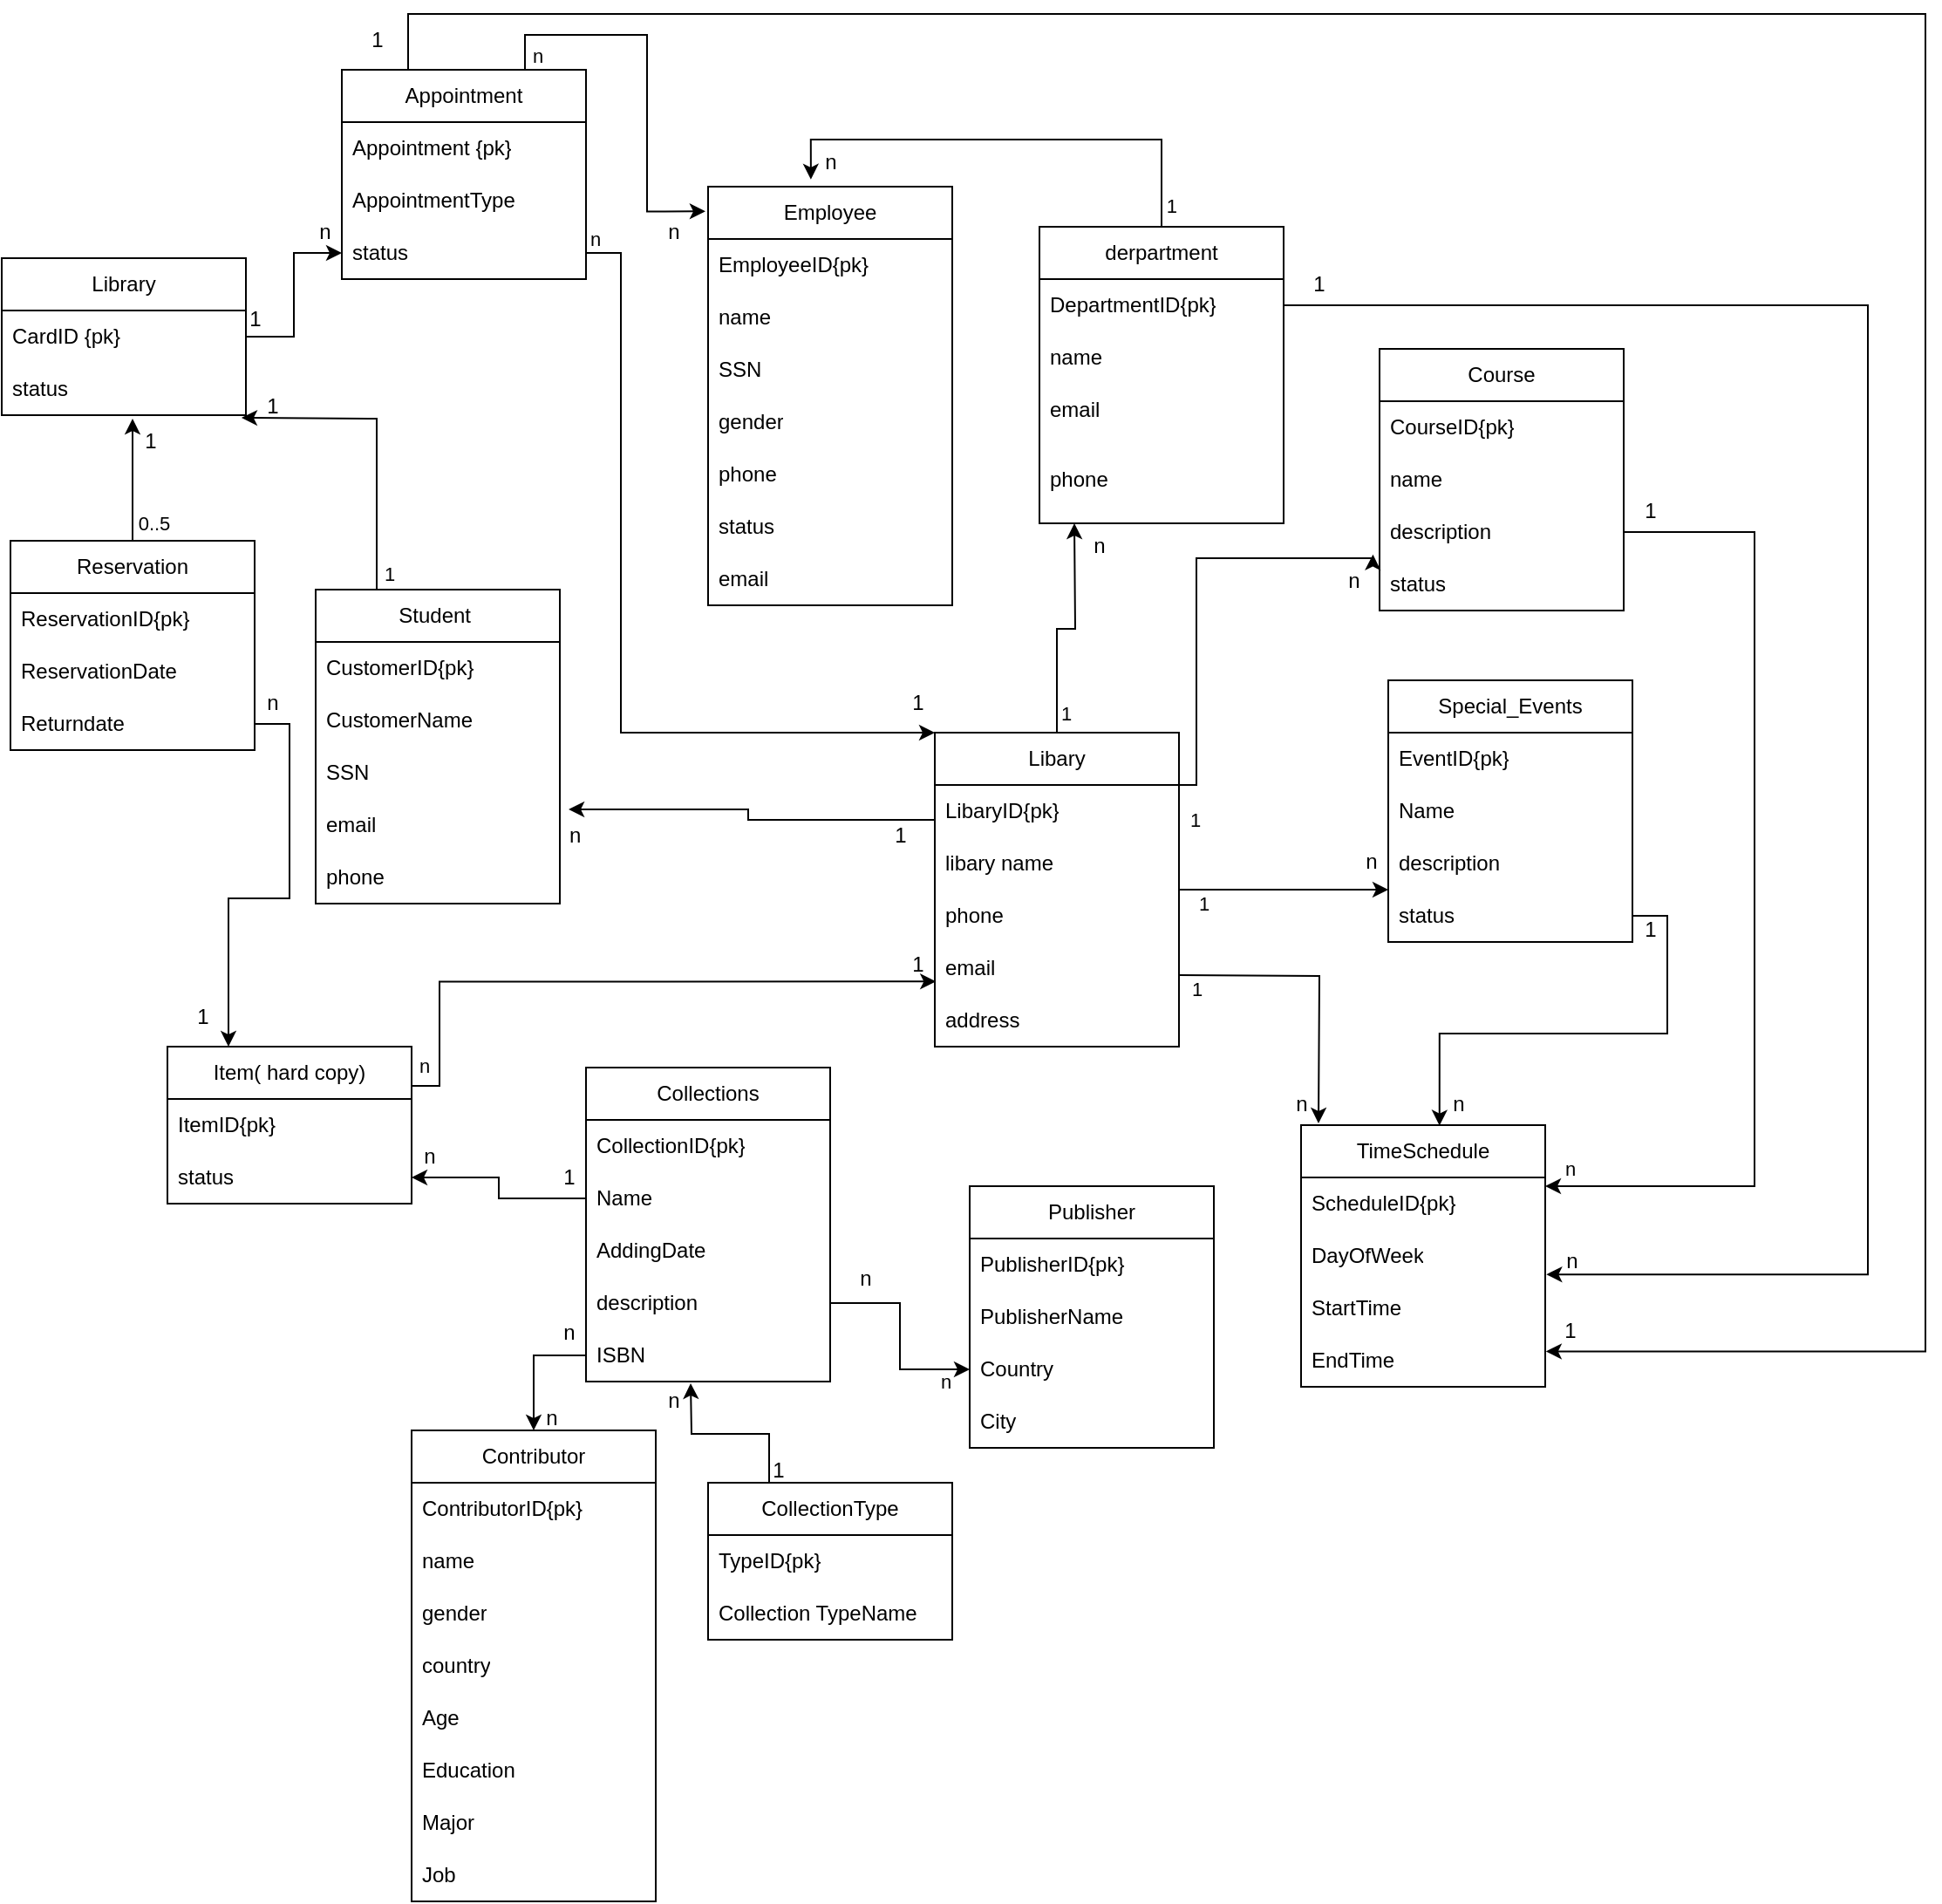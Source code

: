 <mxfile version="24.3.1" type="github">
  <diagram id="R2lEEEUBdFMjLlhIrx00" name="Page-1">
    <mxGraphModel dx="1290" dy="565" grid="1" gridSize="10" guides="1" tooltips="1" connect="1" arrows="1" fold="1" page="1" pageScale="1" pageWidth="850" pageHeight="1100" math="0" shadow="0" extFonts="Permanent Marker^https://fonts.googleapis.com/css?family=Permanent+Marker">
      <root>
        <mxCell id="0" />
        <mxCell id="1" parent="0" />
        <mxCell id="1Fqq7xXNquONdKFmuxsR-6" value="Library" style="swimlane;fontStyle=0;childLayout=stackLayout;horizontal=1;startSize=30;horizontalStack=0;resizeParent=1;resizeParentMax=0;resizeLast=0;collapsible=1;marginBottom=0;whiteSpace=wrap;html=1;" parent="1" vertex="1">
          <mxGeometry x="45" y="168" width="140" height="90" as="geometry" />
        </mxCell>
        <mxCell id="1Fqq7xXNquONdKFmuxsR-7" value="CardID {pk}" style="text;strokeColor=none;fillColor=none;align=left;verticalAlign=middle;spacingLeft=4;spacingRight=4;overflow=hidden;points=[[0,0.5],[1,0.5]];portConstraint=eastwest;rotatable=0;whiteSpace=wrap;html=1;" parent="1Fqq7xXNquONdKFmuxsR-6" vertex="1">
          <mxGeometry y="30" width="140" height="30" as="geometry" />
        </mxCell>
        <mxCell id="1Fqq7xXNquONdKFmuxsR-8" value="status" style="text;strokeColor=none;fillColor=none;align=left;verticalAlign=middle;spacingLeft=4;spacingRight=4;overflow=hidden;points=[[0,0.5],[1,0.5]];portConstraint=eastwest;rotatable=0;whiteSpace=wrap;html=1;" parent="1Fqq7xXNquONdKFmuxsR-6" vertex="1">
          <mxGeometry y="60" width="140" height="30" as="geometry" />
        </mxCell>
        <mxCell id="1Fqq7xXNquONdKFmuxsR-174" style="edgeStyle=orthogonalEdgeStyle;rounded=0;orthogonalLoop=1;jettySize=auto;html=1;exitX=0.75;exitY=0;exitDx=0;exitDy=0;entryX=-0.011;entryY=0.059;entryDx=0;entryDy=0;entryPerimeter=0;" parent="1" source="1Fqq7xXNquONdKFmuxsR-22" target="1Fqq7xXNquONdKFmuxsR-88" edge="1">
          <mxGeometry relative="1" as="geometry">
            <mxPoint x="530" y="20" as="targetPoint" />
          </mxGeometry>
        </mxCell>
        <mxCell id="1Fqq7xXNquONdKFmuxsR-175" value="n" style="edgeLabel;html=1;align=center;verticalAlign=middle;resizable=0;points=[];" parent="1Fqq7xXNquONdKFmuxsR-174" vertex="1" connectable="0">
          <mxGeometry x="-0.926" y="-7" relative="1" as="geometry">
            <mxPoint as="offset" />
          </mxGeometry>
        </mxCell>
        <mxCell id="1Fqq7xXNquONdKFmuxsR-177" style="edgeStyle=orthogonalEdgeStyle;rounded=0;orthogonalLoop=1;jettySize=auto;html=1;entryX=1.06;entryY=0.324;entryDx=0;entryDy=0;entryPerimeter=0;" parent="1" edge="1">
          <mxGeometry relative="1" as="geometry">
            <mxPoint x="930.4" y="794.72" as="targetPoint" />
            <mxPoint x="278" y="60" as="sourcePoint" />
            <Array as="points">
              <mxPoint x="278" y="28" />
              <mxPoint x="1148" y="28" />
              <mxPoint x="1148" y="795" />
            </Array>
          </mxGeometry>
        </mxCell>
        <mxCell id="1Fqq7xXNquONdKFmuxsR-22" value="Appointment" style="swimlane;fontStyle=0;childLayout=stackLayout;horizontal=1;startSize=30;horizontalStack=0;resizeParent=1;resizeParentMax=0;resizeLast=0;collapsible=1;marginBottom=0;whiteSpace=wrap;html=1;" parent="1" vertex="1">
          <mxGeometry x="240" y="60" width="140" height="120" as="geometry" />
        </mxCell>
        <mxCell id="1Fqq7xXNquONdKFmuxsR-23" value="Appointment {pk}" style="text;strokeColor=none;fillColor=none;align=left;verticalAlign=middle;spacingLeft=4;spacingRight=4;overflow=hidden;points=[[0,0.5],[1,0.5]];portConstraint=eastwest;rotatable=0;whiteSpace=wrap;html=1;" parent="1Fqq7xXNquONdKFmuxsR-22" vertex="1">
          <mxGeometry y="30" width="140" height="30" as="geometry" />
        </mxCell>
        <mxCell id="1Fqq7xXNquONdKFmuxsR-24" value="AppointmentType" style="text;strokeColor=none;fillColor=none;align=left;verticalAlign=middle;spacingLeft=4;spacingRight=4;overflow=hidden;points=[[0,0.5],[1,0.5]];portConstraint=eastwest;rotatable=0;whiteSpace=wrap;html=1;" parent="1Fqq7xXNquONdKFmuxsR-22" vertex="1">
          <mxGeometry y="60" width="140" height="30" as="geometry" />
        </mxCell>
        <mxCell id="1Fqq7xXNquONdKFmuxsR-99" value="status" style="text;strokeColor=none;fillColor=none;align=left;verticalAlign=middle;spacingLeft=4;spacingRight=4;overflow=hidden;points=[[0,0.5],[1,0.5]];portConstraint=eastwest;rotatable=0;whiteSpace=wrap;html=1;" parent="1Fqq7xXNquONdKFmuxsR-22" vertex="1">
          <mxGeometry y="90" width="140" height="30" as="geometry" />
        </mxCell>
        <mxCell id="1Fqq7xXNquONdKFmuxsR-218" style="edgeStyle=orthogonalEdgeStyle;rounded=0;orthogonalLoop=1;jettySize=auto;html=1;exitX=0.5;exitY=0;exitDx=0;exitDy=0;" parent="1" source="1Fqq7xXNquONdKFmuxsR-27" edge="1">
          <mxGeometry relative="1" as="geometry">
            <mxPoint x="120" y="260" as="targetPoint" />
          </mxGeometry>
        </mxCell>
        <mxCell id="1Fqq7xXNquONdKFmuxsR-220" value="0..5" style="edgeLabel;html=1;align=center;verticalAlign=middle;resizable=0;points=[];" parent="1Fqq7xXNquONdKFmuxsR-218" vertex="1" connectable="0">
          <mxGeometry x="-0.705" y="-7" relative="1" as="geometry">
            <mxPoint x="5" as="offset" />
          </mxGeometry>
        </mxCell>
        <mxCell id="1Fqq7xXNquONdKFmuxsR-27" value="Reservation" style="swimlane;fontStyle=0;childLayout=stackLayout;horizontal=1;startSize=30;horizontalStack=0;resizeParent=1;resizeParentMax=0;resizeLast=0;collapsible=1;marginBottom=0;whiteSpace=wrap;html=1;" parent="1" vertex="1">
          <mxGeometry x="50" y="330" width="140" height="120" as="geometry" />
        </mxCell>
        <mxCell id="1Fqq7xXNquONdKFmuxsR-28" value="ReservationID{pk}" style="text;strokeColor=none;fillColor=none;align=left;verticalAlign=middle;spacingLeft=4;spacingRight=4;overflow=hidden;points=[[0,0.5],[1,0.5]];portConstraint=eastwest;rotatable=0;whiteSpace=wrap;html=1;" parent="1Fqq7xXNquONdKFmuxsR-27" vertex="1">
          <mxGeometry y="30" width="140" height="30" as="geometry" />
        </mxCell>
        <mxCell id="1Fqq7xXNquONdKFmuxsR-29" value="ReservationDate" style="text;strokeColor=none;fillColor=none;align=left;verticalAlign=middle;spacingLeft=4;spacingRight=4;overflow=hidden;points=[[0,0.5],[1,0.5]];portConstraint=eastwest;rotatable=0;whiteSpace=wrap;html=1;" parent="1Fqq7xXNquONdKFmuxsR-27" vertex="1">
          <mxGeometry y="60" width="140" height="30" as="geometry" />
        </mxCell>
        <mxCell id="1Fqq7xXNquONdKFmuxsR-30" value="Returndate" style="text;strokeColor=none;fillColor=none;align=left;verticalAlign=middle;spacingLeft=4;spacingRight=4;overflow=hidden;points=[[0,0.5],[1,0.5]];portConstraint=eastwest;rotatable=0;whiteSpace=wrap;html=1;" parent="1Fqq7xXNquONdKFmuxsR-27" vertex="1">
          <mxGeometry y="90" width="140" height="30" as="geometry" />
        </mxCell>
        <mxCell id="1Fqq7xXNquONdKFmuxsR-221" style="edgeStyle=orthogonalEdgeStyle;rounded=0;orthogonalLoop=1;jettySize=auto;html=1;exitX=0.25;exitY=0;exitDx=0;exitDy=0;entryX=0.982;entryY=1.05;entryDx=0;entryDy=0;entryPerimeter=0;" parent="1" source="1Fqq7xXNquONdKFmuxsR-35" target="1Fqq7xXNquONdKFmuxsR-8" edge="1">
          <mxGeometry relative="1" as="geometry">
            <mxPoint x="254.75" y="240" as="targetPoint" />
            <Array as="points">
              <mxPoint x="255" y="260" />
              <mxPoint x="183" y="260" />
            </Array>
          </mxGeometry>
        </mxCell>
        <mxCell id="1Fqq7xXNquONdKFmuxsR-222" value="1" style="edgeLabel;html=1;align=center;verticalAlign=middle;resizable=0;points=[];" parent="1Fqq7xXNquONdKFmuxsR-221" vertex="1" connectable="0">
          <mxGeometry x="-0.892" y="-3" relative="1" as="geometry">
            <mxPoint x="4" as="offset" />
          </mxGeometry>
        </mxCell>
        <mxCell id="1Fqq7xXNquONdKFmuxsR-35" value="Student&amp;nbsp;" style="swimlane;fontStyle=0;childLayout=stackLayout;horizontal=1;startSize=30;horizontalStack=0;resizeParent=1;resizeParentMax=0;resizeLast=0;collapsible=1;marginBottom=0;whiteSpace=wrap;html=1;" parent="1" vertex="1">
          <mxGeometry x="225" y="358" width="140" height="180" as="geometry" />
        </mxCell>
        <mxCell id="1Fqq7xXNquONdKFmuxsR-36" value="CustomerID{pk}" style="text;strokeColor=none;fillColor=none;align=left;verticalAlign=middle;spacingLeft=4;spacingRight=4;overflow=hidden;points=[[0,0.5],[1,0.5]];portConstraint=eastwest;rotatable=0;whiteSpace=wrap;html=1;" parent="1Fqq7xXNquONdKFmuxsR-35" vertex="1">
          <mxGeometry y="30" width="140" height="30" as="geometry" />
        </mxCell>
        <mxCell id="1Fqq7xXNquONdKFmuxsR-40" value="CustomerName" style="text;strokeColor=none;fillColor=none;align=left;verticalAlign=middle;spacingLeft=4;spacingRight=4;overflow=hidden;points=[[0,0.5],[1,0.5]];portConstraint=eastwest;rotatable=0;whiteSpace=wrap;html=1;" parent="1Fqq7xXNquONdKFmuxsR-35" vertex="1">
          <mxGeometry y="60" width="140" height="30" as="geometry" />
        </mxCell>
        <mxCell id="1Fqq7xXNquONdKFmuxsR-37" value="SSN" style="text;strokeColor=none;fillColor=none;align=left;verticalAlign=middle;spacingLeft=4;spacingRight=4;overflow=hidden;points=[[0,0.5],[1,0.5]];portConstraint=eastwest;rotatable=0;whiteSpace=wrap;html=1;" parent="1Fqq7xXNquONdKFmuxsR-35" vertex="1">
          <mxGeometry y="90" width="140" height="30" as="geometry" />
        </mxCell>
        <mxCell id="1Fqq7xXNquONdKFmuxsR-38" value="email" style="text;strokeColor=none;fillColor=none;align=left;verticalAlign=middle;spacingLeft=4;spacingRight=4;overflow=hidden;points=[[0,0.5],[1,0.5]];portConstraint=eastwest;rotatable=0;whiteSpace=wrap;html=1;" parent="1Fqq7xXNquONdKFmuxsR-35" vertex="1">
          <mxGeometry y="120" width="140" height="30" as="geometry" />
        </mxCell>
        <mxCell id="1Fqq7xXNquONdKFmuxsR-43" value="phone" style="text;strokeColor=none;fillColor=none;align=left;verticalAlign=middle;spacingLeft=4;spacingRight=4;overflow=hidden;points=[[0,0.5],[1,0.5]];portConstraint=eastwest;rotatable=0;whiteSpace=wrap;html=1;" parent="1Fqq7xXNquONdKFmuxsR-35" vertex="1">
          <mxGeometry y="150" width="140" height="30" as="geometry" />
        </mxCell>
        <mxCell id="1Fqq7xXNquONdKFmuxsR-131" style="edgeStyle=orthogonalEdgeStyle;rounded=0;orthogonalLoop=1;jettySize=auto;html=1;exitX=1;exitY=0.25;exitDx=0;exitDy=0;entryX=0.033;entryY=-0.244;entryDx=0;entryDy=0;entryPerimeter=0;" parent="1" edge="1">
          <mxGeometry relative="1" as="geometry">
            <mxPoint x="580.62" y="582.68" as="targetPoint" />
            <mxPoint x="276.0" y="642.5" as="sourcePoint" />
            <Array as="points">
              <mxPoint x="296" y="643" />
              <mxPoint x="296" y="583" />
            </Array>
          </mxGeometry>
        </mxCell>
        <mxCell id="1Fqq7xXNquONdKFmuxsR-133" value="n" style="edgeLabel;html=1;align=center;verticalAlign=middle;resizable=0;points=[];" parent="1Fqq7xXNquONdKFmuxsR-131" vertex="1" connectable="0">
          <mxGeometry x="-0.825" y="9" relative="1" as="geometry">
            <mxPoint as="offset" />
          </mxGeometry>
        </mxCell>
        <mxCell id="1Fqq7xXNquONdKFmuxsR-44" value="Item( hard copy)" style="swimlane;fontStyle=0;childLayout=stackLayout;horizontal=1;startSize=30;horizontalStack=0;resizeParent=1;resizeParentMax=0;resizeLast=0;collapsible=1;marginBottom=0;whiteSpace=wrap;html=1;" parent="1" vertex="1">
          <mxGeometry x="140" y="620" width="140" height="90" as="geometry" />
        </mxCell>
        <mxCell id="1Fqq7xXNquONdKFmuxsR-45" value="ItemID{pk}" style="text;strokeColor=none;fillColor=none;align=left;verticalAlign=middle;spacingLeft=4;spacingRight=4;overflow=hidden;points=[[0,0.5],[1,0.5]];portConstraint=eastwest;rotatable=0;whiteSpace=wrap;html=1;" parent="1Fqq7xXNquONdKFmuxsR-44" vertex="1">
          <mxGeometry y="30" width="140" height="30" as="geometry" />
        </mxCell>
        <mxCell id="1Fqq7xXNquONdKFmuxsR-46" value="status" style="text;strokeColor=none;fillColor=none;align=left;verticalAlign=middle;spacingLeft=4;spacingRight=4;overflow=hidden;points=[[0,0.5],[1,0.5]];portConstraint=eastwest;rotatable=0;whiteSpace=wrap;html=1;" parent="1Fqq7xXNquONdKFmuxsR-44" vertex="1">
          <mxGeometry y="60" width="140" height="30" as="geometry" />
        </mxCell>
        <mxCell id="1Fqq7xXNquONdKFmuxsR-48" value="Collections" style="swimlane;fontStyle=0;childLayout=stackLayout;horizontal=1;startSize=30;horizontalStack=0;resizeParent=1;resizeParentMax=0;resizeLast=0;collapsible=1;marginBottom=0;whiteSpace=wrap;html=1;" parent="1" vertex="1">
          <mxGeometry x="380" y="632" width="140" height="180" as="geometry" />
        </mxCell>
        <mxCell id="1Fqq7xXNquONdKFmuxsR-49" value="CollectionID{pk}" style="text;strokeColor=none;fillColor=none;align=left;verticalAlign=middle;spacingLeft=4;spacingRight=4;overflow=hidden;points=[[0,0.5],[1,0.5]];portConstraint=eastwest;rotatable=0;whiteSpace=wrap;html=1;" parent="1Fqq7xXNquONdKFmuxsR-48" vertex="1">
          <mxGeometry y="30" width="140" height="30" as="geometry" />
        </mxCell>
        <mxCell id="1Fqq7xXNquONdKFmuxsR-50" value="Name" style="text;strokeColor=none;fillColor=none;align=left;verticalAlign=middle;spacingLeft=4;spacingRight=4;overflow=hidden;points=[[0,0.5],[1,0.5]];portConstraint=eastwest;rotatable=0;whiteSpace=wrap;html=1;" parent="1Fqq7xXNquONdKFmuxsR-48" vertex="1">
          <mxGeometry y="60" width="140" height="30" as="geometry" />
        </mxCell>
        <mxCell id="1Fqq7xXNquONdKFmuxsR-51" value="AddingDate" style="text;strokeColor=none;fillColor=none;align=left;verticalAlign=middle;spacingLeft=4;spacingRight=4;overflow=hidden;points=[[0,0.5],[1,0.5]];portConstraint=eastwest;rotatable=0;whiteSpace=wrap;html=1;" parent="1Fqq7xXNquONdKFmuxsR-48" vertex="1">
          <mxGeometry y="90" width="140" height="30" as="geometry" />
        </mxCell>
        <mxCell id="1Fqq7xXNquONdKFmuxsR-52" value="description" style="text;strokeColor=none;fillColor=none;align=left;verticalAlign=middle;spacingLeft=4;spacingRight=4;overflow=hidden;points=[[0,0.5],[1,0.5]];portConstraint=eastwest;rotatable=0;whiteSpace=wrap;html=1;" parent="1Fqq7xXNquONdKFmuxsR-48" vertex="1">
          <mxGeometry y="120" width="140" height="30" as="geometry" />
        </mxCell>
        <mxCell id="1Fqq7xXNquONdKFmuxsR-53" value="ISBN" style="text;strokeColor=none;fillColor=none;align=left;verticalAlign=middle;spacingLeft=4;spacingRight=4;overflow=hidden;points=[[0,0.5],[1,0.5]];portConstraint=eastwest;rotatable=0;whiteSpace=wrap;html=1;" parent="1Fqq7xXNquONdKFmuxsR-48" vertex="1">
          <mxGeometry y="150" width="140" height="30" as="geometry" />
        </mxCell>
        <mxCell id="1Fqq7xXNquONdKFmuxsR-54" value="Contributor" style="swimlane;fontStyle=0;childLayout=stackLayout;horizontal=1;startSize=30;horizontalStack=0;resizeParent=1;resizeParentMax=0;resizeLast=0;collapsible=1;marginBottom=0;whiteSpace=wrap;html=1;" parent="1" vertex="1">
          <mxGeometry x="280" y="840" width="140" height="270" as="geometry" />
        </mxCell>
        <mxCell id="1Fqq7xXNquONdKFmuxsR-55" value="ContributorID{pk}" style="text;strokeColor=none;fillColor=none;align=left;verticalAlign=middle;spacingLeft=4;spacingRight=4;overflow=hidden;points=[[0,0.5],[1,0.5]];portConstraint=eastwest;rotatable=0;whiteSpace=wrap;html=1;" parent="1Fqq7xXNquONdKFmuxsR-54" vertex="1">
          <mxGeometry y="30" width="140" height="30" as="geometry" />
        </mxCell>
        <mxCell id="1Fqq7xXNquONdKFmuxsR-56" value="name" style="text;strokeColor=none;fillColor=none;align=left;verticalAlign=middle;spacingLeft=4;spacingRight=4;overflow=hidden;points=[[0,0.5],[1,0.5]];portConstraint=eastwest;rotatable=0;whiteSpace=wrap;html=1;" parent="1Fqq7xXNquONdKFmuxsR-54" vertex="1">
          <mxGeometry y="60" width="140" height="30" as="geometry" />
        </mxCell>
        <mxCell id="1Fqq7xXNquONdKFmuxsR-57" value="gender" style="text;strokeColor=none;fillColor=none;align=left;verticalAlign=middle;spacingLeft=4;spacingRight=4;overflow=hidden;points=[[0,0.5],[1,0.5]];portConstraint=eastwest;rotatable=0;whiteSpace=wrap;html=1;" parent="1Fqq7xXNquONdKFmuxsR-54" vertex="1">
          <mxGeometry y="90" width="140" height="30" as="geometry" />
        </mxCell>
        <mxCell id="1Fqq7xXNquONdKFmuxsR-58" value="country" style="text;strokeColor=none;fillColor=none;align=left;verticalAlign=middle;spacingLeft=4;spacingRight=4;overflow=hidden;points=[[0,0.5],[1,0.5]];portConstraint=eastwest;rotatable=0;whiteSpace=wrap;html=1;" parent="1Fqq7xXNquONdKFmuxsR-54" vertex="1">
          <mxGeometry y="120" width="140" height="30" as="geometry" />
        </mxCell>
        <mxCell id="1Fqq7xXNquONdKFmuxsR-60" value="Age" style="text;strokeColor=none;fillColor=none;align=left;verticalAlign=middle;spacingLeft=4;spacingRight=4;overflow=hidden;points=[[0,0.5],[1,0.5]];portConstraint=eastwest;rotatable=0;whiteSpace=wrap;html=1;" parent="1Fqq7xXNquONdKFmuxsR-54" vertex="1">
          <mxGeometry y="150" width="140" height="30" as="geometry" />
        </mxCell>
        <mxCell id="1Fqq7xXNquONdKFmuxsR-61" value="Education" style="text;strokeColor=none;fillColor=none;align=left;verticalAlign=middle;spacingLeft=4;spacingRight=4;overflow=hidden;points=[[0,0.5],[1,0.5]];portConstraint=eastwest;rotatable=0;whiteSpace=wrap;html=1;" parent="1Fqq7xXNquONdKFmuxsR-54" vertex="1">
          <mxGeometry y="180" width="140" height="30" as="geometry" />
        </mxCell>
        <mxCell id="1Fqq7xXNquONdKFmuxsR-62" value="Major" style="text;strokeColor=none;fillColor=none;align=left;verticalAlign=middle;spacingLeft=4;spacingRight=4;overflow=hidden;points=[[0,0.5],[1,0.5]];portConstraint=eastwest;rotatable=0;whiteSpace=wrap;html=1;" parent="1Fqq7xXNquONdKFmuxsR-54" vertex="1">
          <mxGeometry y="210" width="140" height="30" as="geometry" />
        </mxCell>
        <mxCell id="1Fqq7xXNquONdKFmuxsR-63" value="Job" style="text;strokeColor=none;fillColor=none;align=left;verticalAlign=middle;spacingLeft=4;spacingRight=4;overflow=hidden;points=[[0,0.5],[1,0.5]];portConstraint=eastwest;rotatable=0;whiteSpace=wrap;html=1;" parent="1Fqq7xXNquONdKFmuxsR-54" vertex="1">
          <mxGeometry y="240" width="140" height="30" as="geometry" />
        </mxCell>
        <mxCell id="1Fqq7xXNquONdKFmuxsR-145" style="edgeStyle=orthogonalEdgeStyle;rounded=0;orthogonalLoop=1;jettySize=auto;html=1;exitX=0.25;exitY=0;exitDx=0;exitDy=0;" parent="1" source="1Fqq7xXNquONdKFmuxsR-64" edge="1">
          <mxGeometry relative="1" as="geometry">
            <mxPoint x="440.0" y="813" as="targetPoint" />
            <mxPoint x="485.0" y="863" as="sourcePoint" />
          </mxGeometry>
        </mxCell>
        <mxCell id="1Fqq7xXNquONdKFmuxsR-64" value="CollectionType" style="swimlane;fontStyle=0;childLayout=stackLayout;horizontal=1;startSize=30;horizontalStack=0;resizeParent=1;resizeParentMax=0;resizeLast=0;collapsible=1;marginBottom=0;whiteSpace=wrap;html=1;" parent="1" vertex="1">
          <mxGeometry x="450" y="870" width="140" height="90" as="geometry" />
        </mxCell>
        <mxCell id="1Fqq7xXNquONdKFmuxsR-65" value="TypeID{pk}" style="text;strokeColor=none;fillColor=none;align=left;verticalAlign=middle;spacingLeft=4;spacingRight=4;overflow=hidden;points=[[0,0.5],[1,0.5]];portConstraint=eastwest;rotatable=0;whiteSpace=wrap;html=1;" parent="1Fqq7xXNquONdKFmuxsR-64" vertex="1">
          <mxGeometry y="30" width="140" height="30" as="geometry" />
        </mxCell>
        <mxCell id="1Fqq7xXNquONdKFmuxsR-66" value="Collection TypeName" style="text;strokeColor=none;fillColor=none;align=left;verticalAlign=middle;spacingLeft=4;spacingRight=4;overflow=hidden;points=[[0,0.5],[1,0.5]];portConstraint=eastwest;rotatable=0;whiteSpace=wrap;html=1;" parent="1Fqq7xXNquONdKFmuxsR-64" vertex="1">
          <mxGeometry y="60" width="140" height="30" as="geometry" />
        </mxCell>
        <mxCell id="1Fqq7xXNquONdKFmuxsR-68" value="Publisher" style="swimlane;fontStyle=0;childLayout=stackLayout;horizontal=1;startSize=30;horizontalStack=0;resizeParent=1;resizeParentMax=0;resizeLast=0;collapsible=1;marginBottom=0;whiteSpace=wrap;html=1;" parent="1" vertex="1">
          <mxGeometry x="600" y="700" width="140" height="150" as="geometry" />
        </mxCell>
        <mxCell id="1Fqq7xXNquONdKFmuxsR-69" value="PublisherID{pk}" style="text;strokeColor=none;fillColor=none;align=left;verticalAlign=middle;spacingLeft=4;spacingRight=4;overflow=hidden;points=[[0,0.5],[1,0.5]];portConstraint=eastwest;rotatable=0;whiteSpace=wrap;html=1;" parent="1Fqq7xXNquONdKFmuxsR-68" vertex="1">
          <mxGeometry y="30" width="140" height="30" as="geometry" />
        </mxCell>
        <mxCell id="1Fqq7xXNquONdKFmuxsR-70" value="PublisherName" style="text;strokeColor=none;fillColor=none;align=left;verticalAlign=middle;spacingLeft=4;spacingRight=4;overflow=hidden;points=[[0,0.5],[1,0.5]];portConstraint=eastwest;rotatable=0;whiteSpace=wrap;html=1;" parent="1Fqq7xXNquONdKFmuxsR-68" vertex="1">
          <mxGeometry y="60" width="140" height="30" as="geometry" />
        </mxCell>
        <mxCell id="1Fqq7xXNquONdKFmuxsR-71" value="Country" style="text;strokeColor=none;fillColor=none;align=left;verticalAlign=middle;spacingLeft=4;spacingRight=4;overflow=hidden;points=[[0,0.5],[1,0.5]];portConstraint=eastwest;rotatable=0;whiteSpace=wrap;html=1;" parent="1Fqq7xXNquONdKFmuxsR-68" vertex="1">
          <mxGeometry y="90" width="140" height="30" as="geometry" />
        </mxCell>
        <mxCell id="1Fqq7xXNquONdKFmuxsR-72" value="City" style="text;strokeColor=none;fillColor=none;align=left;verticalAlign=middle;spacingLeft=4;spacingRight=4;overflow=hidden;points=[[0,0.5],[1,0.5]];portConstraint=eastwest;rotatable=0;whiteSpace=wrap;html=1;" parent="1Fqq7xXNquONdKFmuxsR-68" vertex="1">
          <mxGeometry y="120" width="140" height="30" as="geometry" />
        </mxCell>
        <mxCell id="1Fqq7xXNquONdKFmuxsR-73" value="TimeSchedule" style="swimlane;fontStyle=0;childLayout=stackLayout;horizontal=1;startSize=30;horizontalStack=0;resizeParent=1;resizeParentMax=0;resizeLast=0;collapsible=1;marginBottom=0;whiteSpace=wrap;html=1;" parent="1" vertex="1">
          <mxGeometry x="790" y="665" width="140" height="150" as="geometry" />
        </mxCell>
        <mxCell id="1Fqq7xXNquONdKFmuxsR-74" value="ScheduleID{pk}" style="text;strokeColor=none;fillColor=none;align=left;verticalAlign=middle;spacingLeft=4;spacingRight=4;overflow=hidden;points=[[0,0.5],[1,0.5]];portConstraint=eastwest;rotatable=0;whiteSpace=wrap;html=1;" parent="1Fqq7xXNquONdKFmuxsR-73" vertex="1">
          <mxGeometry y="30" width="140" height="30" as="geometry" />
        </mxCell>
        <mxCell id="1Fqq7xXNquONdKFmuxsR-75" value="DayOfWeek" style="text;strokeColor=none;fillColor=none;align=left;verticalAlign=middle;spacingLeft=4;spacingRight=4;overflow=hidden;points=[[0,0.5],[1,0.5]];portConstraint=eastwest;rotatable=0;whiteSpace=wrap;html=1;" parent="1Fqq7xXNquONdKFmuxsR-73" vertex="1">
          <mxGeometry y="60" width="140" height="30" as="geometry" />
        </mxCell>
        <mxCell id="1Fqq7xXNquONdKFmuxsR-76" value="StartTime" style="text;strokeColor=none;fillColor=none;align=left;verticalAlign=middle;spacingLeft=4;spacingRight=4;overflow=hidden;points=[[0,0.5],[1,0.5]];portConstraint=eastwest;rotatable=0;whiteSpace=wrap;html=1;" parent="1Fqq7xXNquONdKFmuxsR-73" vertex="1">
          <mxGeometry y="90" width="140" height="30" as="geometry" />
        </mxCell>
        <mxCell id="1Fqq7xXNquONdKFmuxsR-77" value="EndTime" style="text;strokeColor=none;fillColor=none;align=left;verticalAlign=middle;spacingLeft=4;spacingRight=4;overflow=hidden;points=[[0,0.5],[1,0.5]];portConstraint=eastwest;rotatable=0;whiteSpace=wrap;html=1;" parent="1Fqq7xXNquONdKFmuxsR-73" vertex="1">
          <mxGeometry y="120" width="140" height="30" as="geometry" />
        </mxCell>
        <mxCell id="1Fqq7xXNquONdKFmuxsR-78" value="Special_Events" style="swimlane;fontStyle=0;childLayout=stackLayout;horizontal=1;startSize=30;horizontalStack=0;resizeParent=1;resizeParentMax=0;resizeLast=0;collapsible=1;marginBottom=0;whiteSpace=wrap;html=1;" parent="1" vertex="1">
          <mxGeometry x="840" y="410" width="140" height="150" as="geometry" />
        </mxCell>
        <mxCell id="1Fqq7xXNquONdKFmuxsR-79" value="EventID{pk}" style="text;strokeColor=none;fillColor=none;align=left;verticalAlign=middle;spacingLeft=4;spacingRight=4;overflow=hidden;points=[[0,0.5],[1,0.5]];portConstraint=eastwest;rotatable=0;whiteSpace=wrap;html=1;" parent="1Fqq7xXNquONdKFmuxsR-78" vertex="1">
          <mxGeometry y="30" width="140" height="30" as="geometry" />
        </mxCell>
        <mxCell id="1Fqq7xXNquONdKFmuxsR-80" value="Name" style="text;strokeColor=none;fillColor=none;align=left;verticalAlign=middle;spacingLeft=4;spacingRight=4;overflow=hidden;points=[[0,0.5],[1,0.5]];portConstraint=eastwest;rotatable=0;whiteSpace=wrap;html=1;" parent="1Fqq7xXNquONdKFmuxsR-78" vertex="1">
          <mxGeometry y="60" width="140" height="30" as="geometry" />
        </mxCell>
        <mxCell id="1Fqq7xXNquONdKFmuxsR-81" value="description" style="text;strokeColor=none;fillColor=none;align=left;verticalAlign=middle;spacingLeft=4;spacingRight=4;overflow=hidden;points=[[0,0.5],[1,0.5]];portConstraint=eastwest;rotatable=0;whiteSpace=wrap;html=1;" parent="1Fqq7xXNquONdKFmuxsR-78" vertex="1">
          <mxGeometry y="90" width="140" height="30" as="geometry" />
        </mxCell>
        <mxCell id="1Fqq7xXNquONdKFmuxsR-82" value="status" style="text;strokeColor=none;fillColor=none;align=left;verticalAlign=middle;spacingLeft=4;spacingRight=4;overflow=hidden;points=[[0,0.5],[1,0.5]];portConstraint=eastwest;rotatable=0;whiteSpace=wrap;html=1;" parent="1Fqq7xXNquONdKFmuxsR-78" vertex="1">
          <mxGeometry y="120" width="140" height="30" as="geometry" />
        </mxCell>
        <mxCell id="1Fqq7xXNquONdKFmuxsR-83" value="Course" style="swimlane;fontStyle=0;childLayout=stackLayout;horizontal=1;startSize=30;horizontalStack=0;resizeParent=1;resizeParentMax=0;resizeLast=0;collapsible=1;marginBottom=0;whiteSpace=wrap;html=1;" parent="1" vertex="1">
          <mxGeometry x="835" y="220" width="140" height="150" as="geometry" />
        </mxCell>
        <mxCell id="1Fqq7xXNquONdKFmuxsR-84" value="CourseID{pk}" style="text;strokeColor=none;fillColor=none;align=left;verticalAlign=middle;spacingLeft=4;spacingRight=4;overflow=hidden;points=[[0,0.5],[1,0.5]];portConstraint=eastwest;rotatable=0;whiteSpace=wrap;html=1;" parent="1Fqq7xXNquONdKFmuxsR-83" vertex="1">
          <mxGeometry y="30" width="140" height="30" as="geometry" />
        </mxCell>
        <mxCell id="1Fqq7xXNquONdKFmuxsR-85" value="name" style="text;strokeColor=none;fillColor=none;align=left;verticalAlign=middle;spacingLeft=4;spacingRight=4;overflow=hidden;points=[[0,0.5],[1,0.5]];portConstraint=eastwest;rotatable=0;whiteSpace=wrap;html=1;" parent="1Fqq7xXNquONdKFmuxsR-83" vertex="1">
          <mxGeometry y="60" width="140" height="30" as="geometry" />
        </mxCell>
        <mxCell id="1Fqq7xXNquONdKFmuxsR-86" value="description" style="text;strokeColor=none;fillColor=none;align=left;verticalAlign=middle;spacingLeft=4;spacingRight=4;overflow=hidden;points=[[0,0.5],[1,0.5]];portConstraint=eastwest;rotatable=0;whiteSpace=wrap;html=1;" parent="1Fqq7xXNquONdKFmuxsR-83" vertex="1">
          <mxGeometry y="90" width="140" height="30" as="geometry" />
        </mxCell>
        <mxCell id="1Fqq7xXNquONdKFmuxsR-87" value="status" style="text;strokeColor=none;fillColor=none;align=left;verticalAlign=middle;spacingLeft=4;spacingRight=4;overflow=hidden;points=[[0,0.5],[1,0.5]];portConstraint=eastwest;rotatable=0;whiteSpace=wrap;html=1;" parent="1Fqq7xXNquONdKFmuxsR-83" vertex="1">
          <mxGeometry y="120" width="140" height="30" as="geometry" />
        </mxCell>
        <mxCell id="1Fqq7xXNquONdKFmuxsR-88" value="Employee" style="swimlane;fontStyle=0;childLayout=stackLayout;horizontal=1;startSize=30;horizontalStack=0;resizeParent=1;resizeParentMax=0;resizeLast=0;collapsible=1;marginBottom=0;whiteSpace=wrap;html=1;" parent="1" vertex="1">
          <mxGeometry x="450" y="127" width="140" height="240" as="geometry" />
        </mxCell>
        <mxCell id="1Fqq7xXNquONdKFmuxsR-89" value="EmployeeID{pk}" style="text;strokeColor=none;fillColor=none;align=left;verticalAlign=middle;spacingLeft=4;spacingRight=4;overflow=hidden;points=[[0,0.5],[1,0.5]];portConstraint=eastwest;rotatable=0;whiteSpace=wrap;html=1;" parent="1Fqq7xXNquONdKFmuxsR-88" vertex="1">
          <mxGeometry y="30" width="140" height="30" as="geometry" />
        </mxCell>
        <mxCell id="1Fqq7xXNquONdKFmuxsR-90" value="name" style="text;strokeColor=none;fillColor=none;align=left;verticalAlign=middle;spacingLeft=4;spacingRight=4;overflow=hidden;points=[[0,0.5],[1,0.5]];portConstraint=eastwest;rotatable=0;whiteSpace=wrap;html=1;" parent="1Fqq7xXNquONdKFmuxsR-88" vertex="1">
          <mxGeometry y="60" width="140" height="30" as="geometry" />
        </mxCell>
        <mxCell id="1Fqq7xXNquONdKFmuxsR-91" value="SSN" style="text;strokeColor=none;fillColor=none;align=left;verticalAlign=middle;spacingLeft=4;spacingRight=4;overflow=hidden;points=[[0,0.5],[1,0.5]];portConstraint=eastwest;rotatable=0;whiteSpace=wrap;html=1;" parent="1Fqq7xXNquONdKFmuxsR-88" vertex="1">
          <mxGeometry y="90" width="140" height="30" as="geometry" />
        </mxCell>
        <mxCell id="1Fqq7xXNquONdKFmuxsR-100" value="gender" style="text;strokeColor=none;fillColor=none;align=left;verticalAlign=middle;spacingLeft=4;spacingRight=4;overflow=hidden;points=[[0,0.5],[1,0.5]];portConstraint=eastwest;rotatable=0;whiteSpace=wrap;html=1;" parent="1Fqq7xXNquONdKFmuxsR-88" vertex="1">
          <mxGeometry y="120" width="140" height="30" as="geometry" />
        </mxCell>
        <mxCell id="1Fqq7xXNquONdKFmuxsR-101" value="phone" style="text;strokeColor=none;fillColor=none;align=left;verticalAlign=middle;spacingLeft=4;spacingRight=4;overflow=hidden;points=[[0,0.5],[1,0.5]];portConstraint=eastwest;rotatable=0;whiteSpace=wrap;html=1;" parent="1Fqq7xXNquONdKFmuxsR-88" vertex="1">
          <mxGeometry y="150" width="140" height="30" as="geometry" />
        </mxCell>
        <mxCell id="1Fqq7xXNquONdKFmuxsR-102" value="status" style="text;strokeColor=none;fillColor=none;align=left;verticalAlign=middle;spacingLeft=4;spacingRight=4;overflow=hidden;points=[[0,0.5],[1,0.5]];portConstraint=eastwest;rotatable=0;whiteSpace=wrap;html=1;" parent="1Fqq7xXNquONdKFmuxsR-88" vertex="1">
          <mxGeometry y="180" width="140" height="30" as="geometry" />
        </mxCell>
        <mxCell id="1Fqq7xXNquONdKFmuxsR-103" value="email" style="text;strokeColor=none;fillColor=none;align=left;verticalAlign=middle;spacingLeft=4;spacingRight=4;overflow=hidden;points=[[0,0.5],[1,0.5]];portConstraint=eastwest;rotatable=0;whiteSpace=wrap;html=1;" parent="1Fqq7xXNquONdKFmuxsR-88" vertex="1">
          <mxGeometry y="210" width="140" height="30" as="geometry" />
        </mxCell>
        <mxCell id="1Fqq7xXNquONdKFmuxsR-189" style="edgeStyle=orthogonalEdgeStyle;rounded=0;orthogonalLoop=1;jettySize=auto;html=1;exitX=0.5;exitY=0;exitDx=0;exitDy=0;entryX=0.421;entryY=-0.017;entryDx=0;entryDy=0;entryPerimeter=0;" parent="1" source="1Fqq7xXNquONdKFmuxsR-104" target="1Fqq7xXNquONdKFmuxsR-88" edge="1">
          <mxGeometry relative="1" as="geometry">
            <mxPoint x="500" y="100" as="targetPoint" />
            <Array as="points">
              <mxPoint x="710" y="100" />
              <mxPoint x="509" y="100" />
            </Array>
          </mxGeometry>
        </mxCell>
        <mxCell id="1Fqq7xXNquONdKFmuxsR-190" value="1&amp;nbsp;" style="edgeLabel;html=1;align=center;verticalAlign=middle;resizable=0;points=[];" parent="1Fqq7xXNquONdKFmuxsR-189" vertex="1" connectable="0">
          <mxGeometry x="-0.854" y="-7" relative="1" as="geometry">
            <mxPoint y="8" as="offset" />
          </mxGeometry>
        </mxCell>
        <mxCell id="1Fqq7xXNquONdKFmuxsR-104" value="derpartment" style="swimlane;fontStyle=0;childLayout=stackLayout;horizontal=1;startSize=30;horizontalStack=0;resizeParent=1;resizeParentMax=0;resizeLast=0;collapsible=1;marginBottom=0;whiteSpace=wrap;html=1;" parent="1" vertex="1">
          <mxGeometry x="640" y="150" width="140" height="170" as="geometry" />
        </mxCell>
        <mxCell id="1Fqq7xXNquONdKFmuxsR-105" value="DepartmentID{pk}" style="text;strokeColor=none;fillColor=none;align=left;verticalAlign=middle;spacingLeft=4;spacingRight=4;overflow=hidden;points=[[0,0.5],[1,0.5]];portConstraint=eastwest;rotatable=0;whiteSpace=wrap;html=1;" parent="1Fqq7xXNquONdKFmuxsR-104" vertex="1">
          <mxGeometry y="30" width="140" height="30" as="geometry" />
        </mxCell>
        <mxCell id="1Fqq7xXNquONdKFmuxsR-106" value="name" style="text;strokeColor=none;fillColor=none;align=left;verticalAlign=middle;spacingLeft=4;spacingRight=4;overflow=hidden;points=[[0,0.5],[1,0.5]];portConstraint=eastwest;rotatable=0;whiteSpace=wrap;html=1;" parent="1Fqq7xXNquONdKFmuxsR-104" vertex="1">
          <mxGeometry y="60" width="140" height="30" as="geometry" />
        </mxCell>
        <mxCell id="1Fqq7xXNquONdKFmuxsR-107" value="email" style="text;strokeColor=none;fillColor=none;align=left;verticalAlign=middle;spacingLeft=4;spacingRight=4;overflow=hidden;points=[[0,0.5],[1,0.5]];portConstraint=eastwest;rotatable=0;whiteSpace=wrap;html=1;" parent="1Fqq7xXNquONdKFmuxsR-104" vertex="1">
          <mxGeometry y="90" width="140" height="30" as="geometry" />
        </mxCell>
        <mxCell id="1Fqq7xXNquONdKFmuxsR-109" value="phone" style="text;strokeColor=none;fillColor=none;align=left;verticalAlign=middle;spacingLeft=4;spacingRight=4;overflow=hidden;points=[[0,0.5],[1,0.5]];portConstraint=eastwest;rotatable=0;whiteSpace=wrap;html=1;" parent="1Fqq7xXNquONdKFmuxsR-104" vertex="1">
          <mxGeometry y="120" width="140" height="50" as="geometry" />
        </mxCell>
        <mxCell id="1Fqq7xXNquONdKFmuxsR-203" style="edgeStyle=orthogonalEdgeStyle;rounded=0;orthogonalLoop=1;jettySize=auto;html=1;exitX=0.5;exitY=0;exitDx=0;exitDy=0;" parent="1" source="1Fqq7xXNquONdKFmuxsR-110" edge="1">
          <mxGeometry relative="1" as="geometry">
            <mxPoint x="660" y="320" as="targetPoint" />
          </mxGeometry>
        </mxCell>
        <mxCell id="1Fqq7xXNquONdKFmuxsR-204" value="1" style="edgeLabel;html=1;align=center;verticalAlign=middle;resizable=0;points=[];" parent="1Fqq7xXNquONdKFmuxsR-203" vertex="1" connectable="0">
          <mxGeometry x="-0.738" y="-5" relative="1" as="geometry">
            <mxPoint y="6" as="offset" />
          </mxGeometry>
        </mxCell>
        <mxCell id="1Fqq7xXNquONdKFmuxsR-110" value="Libary" style="swimlane;fontStyle=0;childLayout=stackLayout;horizontal=1;startSize=30;horizontalStack=0;resizeParent=1;resizeParentMax=0;resizeLast=0;collapsible=1;marginBottom=0;whiteSpace=wrap;html=1;" parent="1" vertex="1">
          <mxGeometry x="580" y="440" width="140" height="180" as="geometry" />
        </mxCell>
        <mxCell id="1Fqq7xXNquONdKFmuxsR-111" value="LibaryID{pk}" style="text;strokeColor=none;fillColor=none;align=left;verticalAlign=middle;spacingLeft=4;spacingRight=4;overflow=hidden;points=[[0,0.5],[1,0.5]];portConstraint=eastwest;rotatable=0;whiteSpace=wrap;html=1;" parent="1Fqq7xXNquONdKFmuxsR-110" vertex="1">
          <mxGeometry y="30" width="140" height="30" as="geometry" />
        </mxCell>
        <mxCell id="1Fqq7xXNquONdKFmuxsR-112" value="libary name" style="text;strokeColor=none;fillColor=none;align=left;verticalAlign=middle;spacingLeft=4;spacingRight=4;overflow=hidden;points=[[0,0.5],[1,0.5]];portConstraint=eastwest;rotatable=0;whiteSpace=wrap;html=1;" parent="1Fqq7xXNquONdKFmuxsR-110" vertex="1">
          <mxGeometry y="60" width="140" height="30" as="geometry" />
        </mxCell>
        <mxCell id="1Fqq7xXNquONdKFmuxsR-113" value="phone" style="text;strokeColor=none;fillColor=none;align=left;verticalAlign=middle;spacingLeft=4;spacingRight=4;overflow=hidden;points=[[0,0.5],[1,0.5]];portConstraint=eastwest;rotatable=0;whiteSpace=wrap;html=1;" parent="1Fqq7xXNquONdKFmuxsR-110" vertex="1">
          <mxGeometry y="90" width="140" height="30" as="geometry" />
        </mxCell>
        <mxCell id="1Fqq7xXNquONdKFmuxsR-155" style="edgeStyle=orthogonalEdgeStyle;rounded=0;orthogonalLoop=1;jettySize=auto;html=1;" parent="1Fqq7xXNquONdKFmuxsR-110" edge="1">
          <mxGeometry relative="1" as="geometry">
            <mxPoint x="220" y="224" as="targetPoint" />
            <mxPoint x="140" y="139" as="sourcePoint" />
          </mxGeometry>
        </mxCell>
        <mxCell id="1Fqq7xXNquONdKFmuxsR-156" value="1" style="edgeLabel;html=1;align=center;verticalAlign=middle;resizable=0;points=[];" parent="1Fqq7xXNquONdKFmuxsR-155" vertex="1" connectable="0">
          <mxGeometry x="-0.886" y="-8" relative="1" as="geometry">
            <mxPoint as="offset" />
          </mxGeometry>
        </mxCell>
        <mxCell id="1Fqq7xXNquONdKFmuxsR-114" value="email" style="text;strokeColor=none;fillColor=none;align=left;verticalAlign=middle;spacingLeft=4;spacingRight=4;overflow=hidden;points=[[0,0.5],[1,0.5]];portConstraint=eastwest;rotatable=0;whiteSpace=wrap;html=1;" parent="1Fqq7xXNquONdKFmuxsR-110" vertex="1">
          <mxGeometry y="120" width="140" height="30" as="geometry" />
        </mxCell>
        <mxCell id="1Fqq7xXNquONdKFmuxsR-115" value="address" style="text;strokeColor=none;fillColor=none;align=left;verticalAlign=middle;spacingLeft=4;spacingRight=4;overflow=hidden;points=[[0,0.5],[1,0.5]];portConstraint=eastwest;rotatable=0;whiteSpace=wrap;html=1;" parent="1Fqq7xXNquONdKFmuxsR-110" vertex="1">
          <mxGeometry y="150" width="140" height="30" as="geometry" />
        </mxCell>
        <mxCell id="1Fqq7xXNquONdKFmuxsR-116" style="edgeStyle=orthogonalEdgeStyle;rounded=0;orthogonalLoop=1;jettySize=auto;html=1;entryX=0.25;entryY=0;entryDx=0;entryDy=0;" parent="1" source="1Fqq7xXNquONdKFmuxsR-30" target="1Fqq7xXNquONdKFmuxsR-44" edge="1">
          <mxGeometry relative="1" as="geometry">
            <mxPoint x="210" y="590" as="targetPoint" />
          </mxGeometry>
        </mxCell>
        <mxCell id="1Fqq7xXNquONdKFmuxsR-118" style="edgeStyle=orthogonalEdgeStyle;rounded=0;orthogonalLoop=1;jettySize=auto;html=1;entryX=0;entryY=0;entryDx=0;entryDy=0;" parent="1" source="1Fqq7xXNquONdKFmuxsR-99" target="1Fqq7xXNquONdKFmuxsR-110" edge="1">
          <mxGeometry relative="1" as="geometry">
            <mxPoint x="400" y="440" as="targetPoint" />
            <Array as="points">
              <mxPoint x="400" y="165" />
              <mxPoint x="400" y="440" />
            </Array>
          </mxGeometry>
        </mxCell>
        <mxCell id="1Fqq7xXNquONdKFmuxsR-120" value="n" style="edgeLabel;html=1;align=center;verticalAlign=middle;resizable=0;points=[];" parent="1Fqq7xXNquONdKFmuxsR-118" vertex="1" connectable="0">
          <mxGeometry x="-0.98" y="8" relative="1" as="geometry">
            <mxPoint as="offset" />
          </mxGeometry>
        </mxCell>
        <mxCell id="1Fqq7xXNquONdKFmuxsR-119" value="1" style="text;html=1;align=center;verticalAlign=middle;resizable=0;points=[];autosize=1;strokeColor=none;fillColor=none;" parent="1" vertex="1">
          <mxGeometry x="555" y="408" width="30" height="30" as="geometry" />
        </mxCell>
        <mxCell id="1Fqq7xXNquONdKFmuxsR-121" style="edgeStyle=orthogonalEdgeStyle;rounded=0;orthogonalLoop=1;jettySize=auto;html=1;entryX=1.036;entryY=0.2;entryDx=0;entryDy=0;entryPerimeter=0;" parent="1" source="1Fqq7xXNquONdKFmuxsR-111" target="1Fqq7xXNquONdKFmuxsR-38" edge="1">
          <mxGeometry relative="1" as="geometry">
            <Array as="points">
              <mxPoint x="473" y="490" />
              <mxPoint x="473" y="484" />
            </Array>
          </mxGeometry>
        </mxCell>
        <mxCell id="1Fqq7xXNquONdKFmuxsR-122" value="1" style="text;html=1;align=center;verticalAlign=middle;resizable=0;points=[];autosize=1;strokeColor=none;fillColor=none;" parent="1" vertex="1">
          <mxGeometry x="545" y="484" width="30" height="30" as="geometry" />
        </mxCell>
        <mxCell id="1Fqq7xXNquONdKFmuxsR-123" value="&amp;nbsp; n" style="text;html=1;align=center;verticalAlign=middle;resizable=0;points=[];autosize=1;strokeColor=none;fillColor=none;" parent="1" vertex="1">
          <mxGeometry x="350" y="484" width="40" height="30" as="geometry" />
        </mxCell>
        <mxCell id="1Fqq7xXNquONdKFmuxsR-125" value="n" style="text;html=1;align=center;verticalAlign=middle;resizable=0;points=[];autosize=1;strokeColor=none;fillColor=none;" parent="1" vertex="1">
          <mxGeometry x="185" y="408" width="30" height="30" as="geometry" />
        </mxCell>
        <mxCell id="1Fqq7xXNquONdKFmuxsR-135" value="1" style="text;html=1;align=center;verticalAlign=middle;resizable=0;points=[];autosize=1;strokeColor=none;fillColor=none;" parent="1" vertex="1">
          <mxGeometry x="555" y="558" width="30" height="30" as="geometry" />
        </mxCell>
        <mxCell id="1Fqq7xXNquONdKFmuxsR-136" style="edgeStyle=orthogonalEdgeStyle;rounded=0;orthogonalLoop=1;jettySize=auto;html=1;exitX=0;exitY=0.5;exitDx=0;exitDy=0;entryX=1;entryY=0.5;entryDx=0;entryDy=0;" parent="1" source="1Fqq7xXNquONdKFmuxsR-50" target="1Fqq7xXNquONdKFmuxsR-46" edge="1">
          <mxGeometry relative="1" as="geometry" />
        </mxCell>
        <mxCell id="1Fqq7xXNquONdKFmuxsR-137" value="1" style="text;html=1;align=center;verticalAlign=middle;resizable=0;points=[];autosize=1;strokeColor=none;fillColor=none;" parent="1" vertex="1">
          <mxGeometry x="355" y="680" width="30" height="30" as="geometry" />
        </mxCell>
        <mxCell id="1Fqq7xXNquONdKFmuxsR-138" value="n" style="text;html=1;align=center;verticalAlign=middle;resizable=0;points=[];autosize=1;strokeColor=none;fillColor=none;" parent="1" vertex="1">
          <mxGeometry x="275" y="668" width="30" height="30" as="geometry" />
        </mxCell>
        <mxCell id="1Fqq7xXNquONdKFmuxsR-139" style="edgeStyle=orthogonalEdgeStyle;rounded=0;orthogonalLoop=1;jettySize=auto;html=1;exitX=0;exitY=0.5;exitDx=0;exitDy=0;entryX=0.5;entryY=0;entryDx=0;entryDy=0;" parent="1" source="1Fqq7xXNquONdKFmuxsR-53" target="1Fqq7xXNquONdKFmuxsR-54" edge="1">
          <mxGeometry relative="1" as="geometry" />
        </mxCell>
        <mxCell id="1Fqq7xXNquONdKFmuxsR-140" value="n" style="text;html=1;align=center;verticalAlign=middle;resizable=0;points=[];autosize=1;strokeColor=none;fillColor=none;" parent="1" vertex="1">
          <mxGeometry x="355" y="769" width="30" height="30" as="geometry" />
        </mxCell>
        <mxCell id="1Fqq7xXNquONdKFmuxsR-141" value="n" style="text;html=1;align=center;verticalAlign=middle;resizable=0;points=[];autosize=1;strokeColor=none;fillColor=none;" parent="1" vertex="1">
          <mxGeometry x="345" y="818" width="30" height="30" as="geometry" />
        </mxCell>
        <mxCell id="1Fqq7xXNquONdKFmuxsR-146" value="1" style="text;html=1;align=center;verticalAlign=middle;resizable=0;points=[];autosize=1;strokeColor=none;fillColor=none;" parent="1" vertex="1">
          <mxGeometry x="475" y="848" width="30" height="30" as="geometry" />
        </mxCell>
        <mxCell id="1Fqq7xXNquONdKFmuxsR-147" value="n" style="text;html=1;align=center;verticalAlign=middle;resizable=0;points=[];autosize=1;strokeColor=none;fillColor=none;" parent="1" vertex="1">
          <mxGeometry x="415" y="808" width="30" height="30" as="geometry" />
        </mxCell>
        <mxCell id="1Fqq7xXNquONdKFmuxsR-151" value="" style="edgeStyle=orthogonalEdgeStyle;rounded=0;orthogonalLoop=1;jettySize=auto;html=1;" parent="1" source="1Fqq7xXNquONdKFmuxsR-52" target="1Fqq7xXNquONdKFmuxsR-71" edge="1">
          <mxGeometry relative="1" as="geometry" />
        </mxCell>
        <mxCell id="1Fqq7xXNquONdKFmuxsR-154" value="n" style="edgeLabel;html=1;align=center;verticalAlign=middle;resizable=0;points=[];" parent="1Fqq7xXNquONdKFmuxsR-151" vertex="1" connectable="0">
          <mxGeometry x="0.751" y="-7" relative="1" as="geometry">
            <mxPoint as="offset" />
          </mxGeometry>
        </mxCell>
        <mxCell id="1Fqq7xXNquONdKFmuxsR-152" value="n" style="text;html=1;align=center;verticalAlign=middle;resizable=0;points=[];autosize=1;strokeColor=none;fillColor=none;" parent="1" vertex="1">
          <mxGeometry x="525" y="738" width="30" height="30" as="geometry" />
        </mxCell>
        <mxCell id="1Fqq7xXNquONdKFmuxsR-157" value="n" style="text;html=1;align=center;verticalAlign=middle;resizable=0;points=[];autosize=1;strokeColor=none;fillColor=none;" parent="1" vertex="1">
          <mxGeometry x="775" y="638" width="30" height="30" as="geometry" />
        </mxCell>
        <mxCell id="1Fqq7xXNquONdKFmuxsR-159" style="edgeStyle=orthogonalEdgeStyle;rounded=0;orthogonalLoop=1;jettySize=auto;html=1;exitX=1;exitY=0.5;exitDx=0;exitDy=0;entryX=0.567;entryY=0.002;entryDx=0;entryDy=0;entryPerimeter=0;" parent="1" source="1Fqq7xXNquONdKFmuxsR-82" target="1Fqq7xXNquONdKFmuxsR-73" edge="1">
          <mxGeometry relative="1" as="geometry" />
        </mxCell>
        <mxCell id="1Fqq7xXNquONdKFmuxsR-160" value="1" style="text;html=1;align=center;verticalAlign=middle;resizable=0;points=[];autosize=1;strokeColor=none;fillColor=none;" parent="1" vertex="1">
          <mxGeometry x="975" y="538" width="30" height="30" as="geometry" />
        </mxCell>
        <mxCell id="1Fqq7xXNquONdKFmuxsR-161" value="n" style="text;html=1;align=center;verticalAlign=middle;resizable=0;points=[];autosize=1;strokeColor=none;fillColor=none;" parent="1" vertex="1">
          <mxGeometry x="865" y="638" width="30" height="30" as="geometry" />
        </mxCell>
        <mxCell id="1Fqq7xXNquONdKFmuxsR-163" style="edgeStyle=orthogonalEdgeStyle;rounded=0;orthogonalLoop=1;jettySize=auto;html=1;entryX=0;entryY=0.5;entryDx=0;entryDy=0;" parent="1" edge="1">
          <mxGeometry relative="1" as="geometry">
            <mxPoint x="720" y="530" as="sourcePoint" />
            <mxPoint x="840" y="530" as="targetPoint" />
          </mxGeometry>
        </mxCell>
        <mxCell id="1Fqq7xXNquONdKFmuxsR-164" value="1" style="edgeLabel;html=1;align=center;verticalAlign=middle;resizable=0;points=[];" parent="1Fqq7xXNquONdKFmuxsR-163" vertex="1" connectable="0">
          <mxGeometry x="-0.778" y="-8" relative="1" as="geometry">
            <mxPoint as="offset" />
          </mxGeometry>
        </mxCell>
        <mxCell id="1Fqq7xXNquONdKFmuxsR-165" value="n" style="text;html=1;align=center;verticalAlign=middle;resizable=0;points=[];autosize=1;strokeColor=none;fillColor=none;" parent="1" vertex="1">
          <mxGeometry x="815" y="499" width="30" height="30" as="geometry" />
        </mxCell>
        <mxCell id="1Fqq7xXNquONdKFmuxsR-176" value="n" style="text;html=1;align=center;verticalAlign=middle;resizable=0;points=[];autosize=1;strokeColor=none;fillColor=none;" parent="1" vertex="1">
          <mxGeometry x="415" y="138" width="30" height="30" as="geometry" />
        </mxCell>
        <mxCell id="1Fqq7xXNquONdKFmuxsR-178" value="1" style="text;html=1;align=center;verticalAlign=middle;resizable=0;points=[];autosize=1;strokeColor=none;fillColor=none;" parent="1" vertex="1">
          <mxGeometry x="245" y="28" width="30" height="30" as="geometry" />
        </mxCell>
        <mxCell id="1Fqq7xXNquONdKFmuxsR-179" value="1" style="text;html=1;align=center;verticalAlign=middle;resizable=0;points=[];autosize=1;strokeColor=none;fillColor=none;" parent="1" vertex="1">
          <mxGeometry x="929" y="768" width="30" height="30" as="geometry" />
        </mxCell>
        <mxCell id="1Fqq7xXNquONdKFmuxsR-183" style="edgeStyle=orthogonalEdgeStyle;rounded=0;orthogonalLoop=1;jettySize=auto;html=1;exitX=1;exitY=0.5;exitDx=0;exitDy=0;" parent="1" source="1Fqq7xXNquONdKFmuxsR-86" edge="1">
          <mxGeometry relative="1" as="geometry">
            <mxPoint x="930" y="700" as="targetPoint" />
            <Array as="points">
              <mxPoint x="1050" y="325" />
              <mxPoint x="1050" y="700" />
              <mxPoint x="936" y="700" />
            </Array>
          </mxGeometry>
        </mxCell>
        <mxCell id="1Fqq7xXNquONdKFmuxsR-186" value="n" style="edgeLabel;html=1;align=center;verticalAlign=middle;resizable=0;points=[];" parent="1Fqq7xXNquONdKFmuxsR-183" vertex="1" connectable="0">
          <mxGeometry x="0.965" y="-10" relative="1" as="geometry">
            <mxPoint x="4" as="offset" />
          </mxGeometry>
        </mxCell>
        <mxCell id="1Fqq7xXNquONdKFmuxsR-182" style="edgeStyle=orthogonalEdgeStyle;rounded=0;orthogonalLoop=1;jettySize=auto;html=1;entryX=0.969;entryY=-0.147;entryDx=0;entryDy=0;entryPerimeter=0;" parent="1" source="1Fqq7xXNquONdKFmuxsR-105" edge="1">
          <mxGeometry relative="1" as="geometry">
            <mxPoint x="930.66" y="750.59" as="targetPoint" />
            <mxPoint x="785" y="195" as="sourcePoint" />
            <Array as="points">
              <mxPoint x="1115" y="195" />
              <mxPoint x="1115" y="751" />
            </Array>
          </mxGeometry>
        </mxCell>
        <mxCell id="1Fqq7xXNquONdKFmuxsR-184" value="1" style="text;html=1;align=center;verticalAlign=middle;resizable=0;points=[];autosize=1;strokeColor=none;fillColor=none;" parent="1" vertex="1">
          <mxGeometry x="785" y="168" width="30" height="30" as="geometry" />
        </mxCell>
        <mxCell id="1Fqq7xXNquONdKFmuxsR-185" value="n" style="text;html=1;align=center;verticalAlign=middle;resizable=0;points=[];autosize=1;strokeColor=none;fillColor=none;" parent="1" vertex="1">
          <mxGeometry x="930" y="728" width="30" height="30" as="geometry" />
        </mxCell>
        <mxCell id="1Fqq7xXNquONdKFmuxsR-191" value="n" style="text;html=1;align=center;verticalAlign=middle;resizable=0;points=[];autosize=1;strokeColor=none;fillColor=none;" parent="1" vertex="1">
          <mxGeometry x="505" y="98" width="30" height="30" as="geometry" />
        </mxCell>
        <mxCell id="1Fqq7xXNquONdKFmuxsR-206" value="n" style="text;html=1;align=center;verticalAlign=middle;resizable=0;points=[];autosize=1;strokeColor=none;fillColor=none;" parent="1" vertex="1">
          <mxGeometry x="659" y="318" width="30" height="30" as="geometry" />
        </mxCell>
        <mxCell id="1Fqq7xXNquONdKFmuxsR-209" style="edgeStyle=orthogonalEdgeStyle;rounded=0;orthogonalLoop=1;jettySize=auto;html=1;exitX=1;exitY=0.5;exitDx=0;exitDy=0;entryX=-0.027;entryY=-0.072;entryDx=0;entryDy=0;entryPerimeter=0;" parent="1" source="1Fqq7xXNquONdKFmuxsR-112" target="1Fqq7xXNquONdKFmuxsR-87" edge="1">
          <mxGeometry relative="1" as="geometry">
            <mxPoint x="760" y="340" as="targetPoint" />
            <Array as="points">
              <mxPoint x="720" y="470" />
              <mxPoint x="730" y="470" />
              <mxPoint x="730" y="340" />
              <mxPoint x="831" y="340" />
            </Array>
          </mxGeometry>
        </mxCell>
        <mxCell id="1Fqq7xXNquONdKFmuxsR-210" value="1" style="edgeLabel;html=1;align=center;verticalAlign=middle;resizable=0;points=[];" parent="1Fqq7xXNquONdKFmuxsR-209" vertex="1" connectable="0">
          <mxGeometry x="-0.822" y="-9" relative="1" as="geometry">
            <mxPoint as="offset" />
          </mxGeometry>
        </mxCell>
        <mxCell id="1Fqq7xXNquONdKFmuxsR-213" value="n" style="text;html=1;align=center;verticalAlign=middle;resizable=0;points=[];autosize=1;strokeColor=none;fillColor=none;" parent="1" vertex="1">
          <mxGeometry x="805" y="338" width="30" height="30" as="geometry" />
        </mxCell>
        <mxCell id="1Fqq7xXNquONdKFmuxsR-214" value="1" style="text;html=1;align=center;verticalAlign=middle;resizable=0;points=[];autosize=1;strokeColor=none;fillColor=none;" parent="1" vertex="1">
          <mxGeometry x="975" y="298" width="30" height="30" as="geometry" />
        </mxCell>
        <mxCell id="1Fqq7xXNquONdKFmuxsR-219" value="1" style="text;html=1;align=center;verticalAlign=middle;resizable=0;points=[];autosize=1;strokeColor=none;fillColor=none;" parent="1" vertex="1">
          <mxGeometry x="115" y="258" width="30" height="30" as="geometry" />
        </mxCell>
        <mxCell id="1Fqq7xXNquONdKFmuxsR-223" value="1" style="text;html=1;align=center;verticalAlign=middle;resizable=0;points=[];autosize=1;strokeColor=none;fillColor=none;" parent="1" vertex="1">
          <mxGeometry x="185" y="238" width="30" height="30" as="geometry" />
        </mxCell>
        <mxCell id="1Fqq7xXNquONdKFmuxsR-225" style="edgeStyle=orthogonalEdgeStyle;rounded=0;orthogonalLoop=1;jettySize=auto;html=1;exitX=1;exitY=0.5;exitDx=0;exitDy=0;entryX=0;entryY=0.5;entryDx=0;entryDy=0;" parent="1" source="1Fqq7xXNquONdKFmuxsR-7" target="1Fqq7xXNquONdKFmuxsR-99" edge="1">
          <mxGeometry relative="1" as="geometry" />
        </mxCell>
        <mxCell id="1Fqq7xXNquONdKFmuxsR-226" value="1" style="text;html=1;align=center;verticalAlign=middle;resizable=0;points=[];autosize=1;strokeColor=none;fillColor=none;" parent="1" vertex="1">
          <mxGeometry x="175" y="188" width="30" height="30" as="geometry" />
        </mxCell>
        <mxCell id="1Fqq7xXNquONdKFmuxsR-227" value="n" style="text;html=1;align=center;verticalAlign=middle;resizable=0;points=[];autosize=1;strokeColor=none;fillColor=none;" parent="1" vertex="1">
          <mxGeometry x="215" y="138" width="30" height="30" as="geometry" />
        </mxCell>
        <mxCell id="1Fqq7xXNquONdKFmuxsR-228" value="1" style="text;html=1;align=center;verticalAlign=middle;resizable=0;points=[];autosize=1;strokeColor=none;fillColor=none;" parent="1" vertex="1">
          <mxGeometry x="145" y="588" width="30" height="30" as="geometry" />
        </mxCell>
      </root>
    </mxGraphModel>
  </diagram>
</mxfile>
